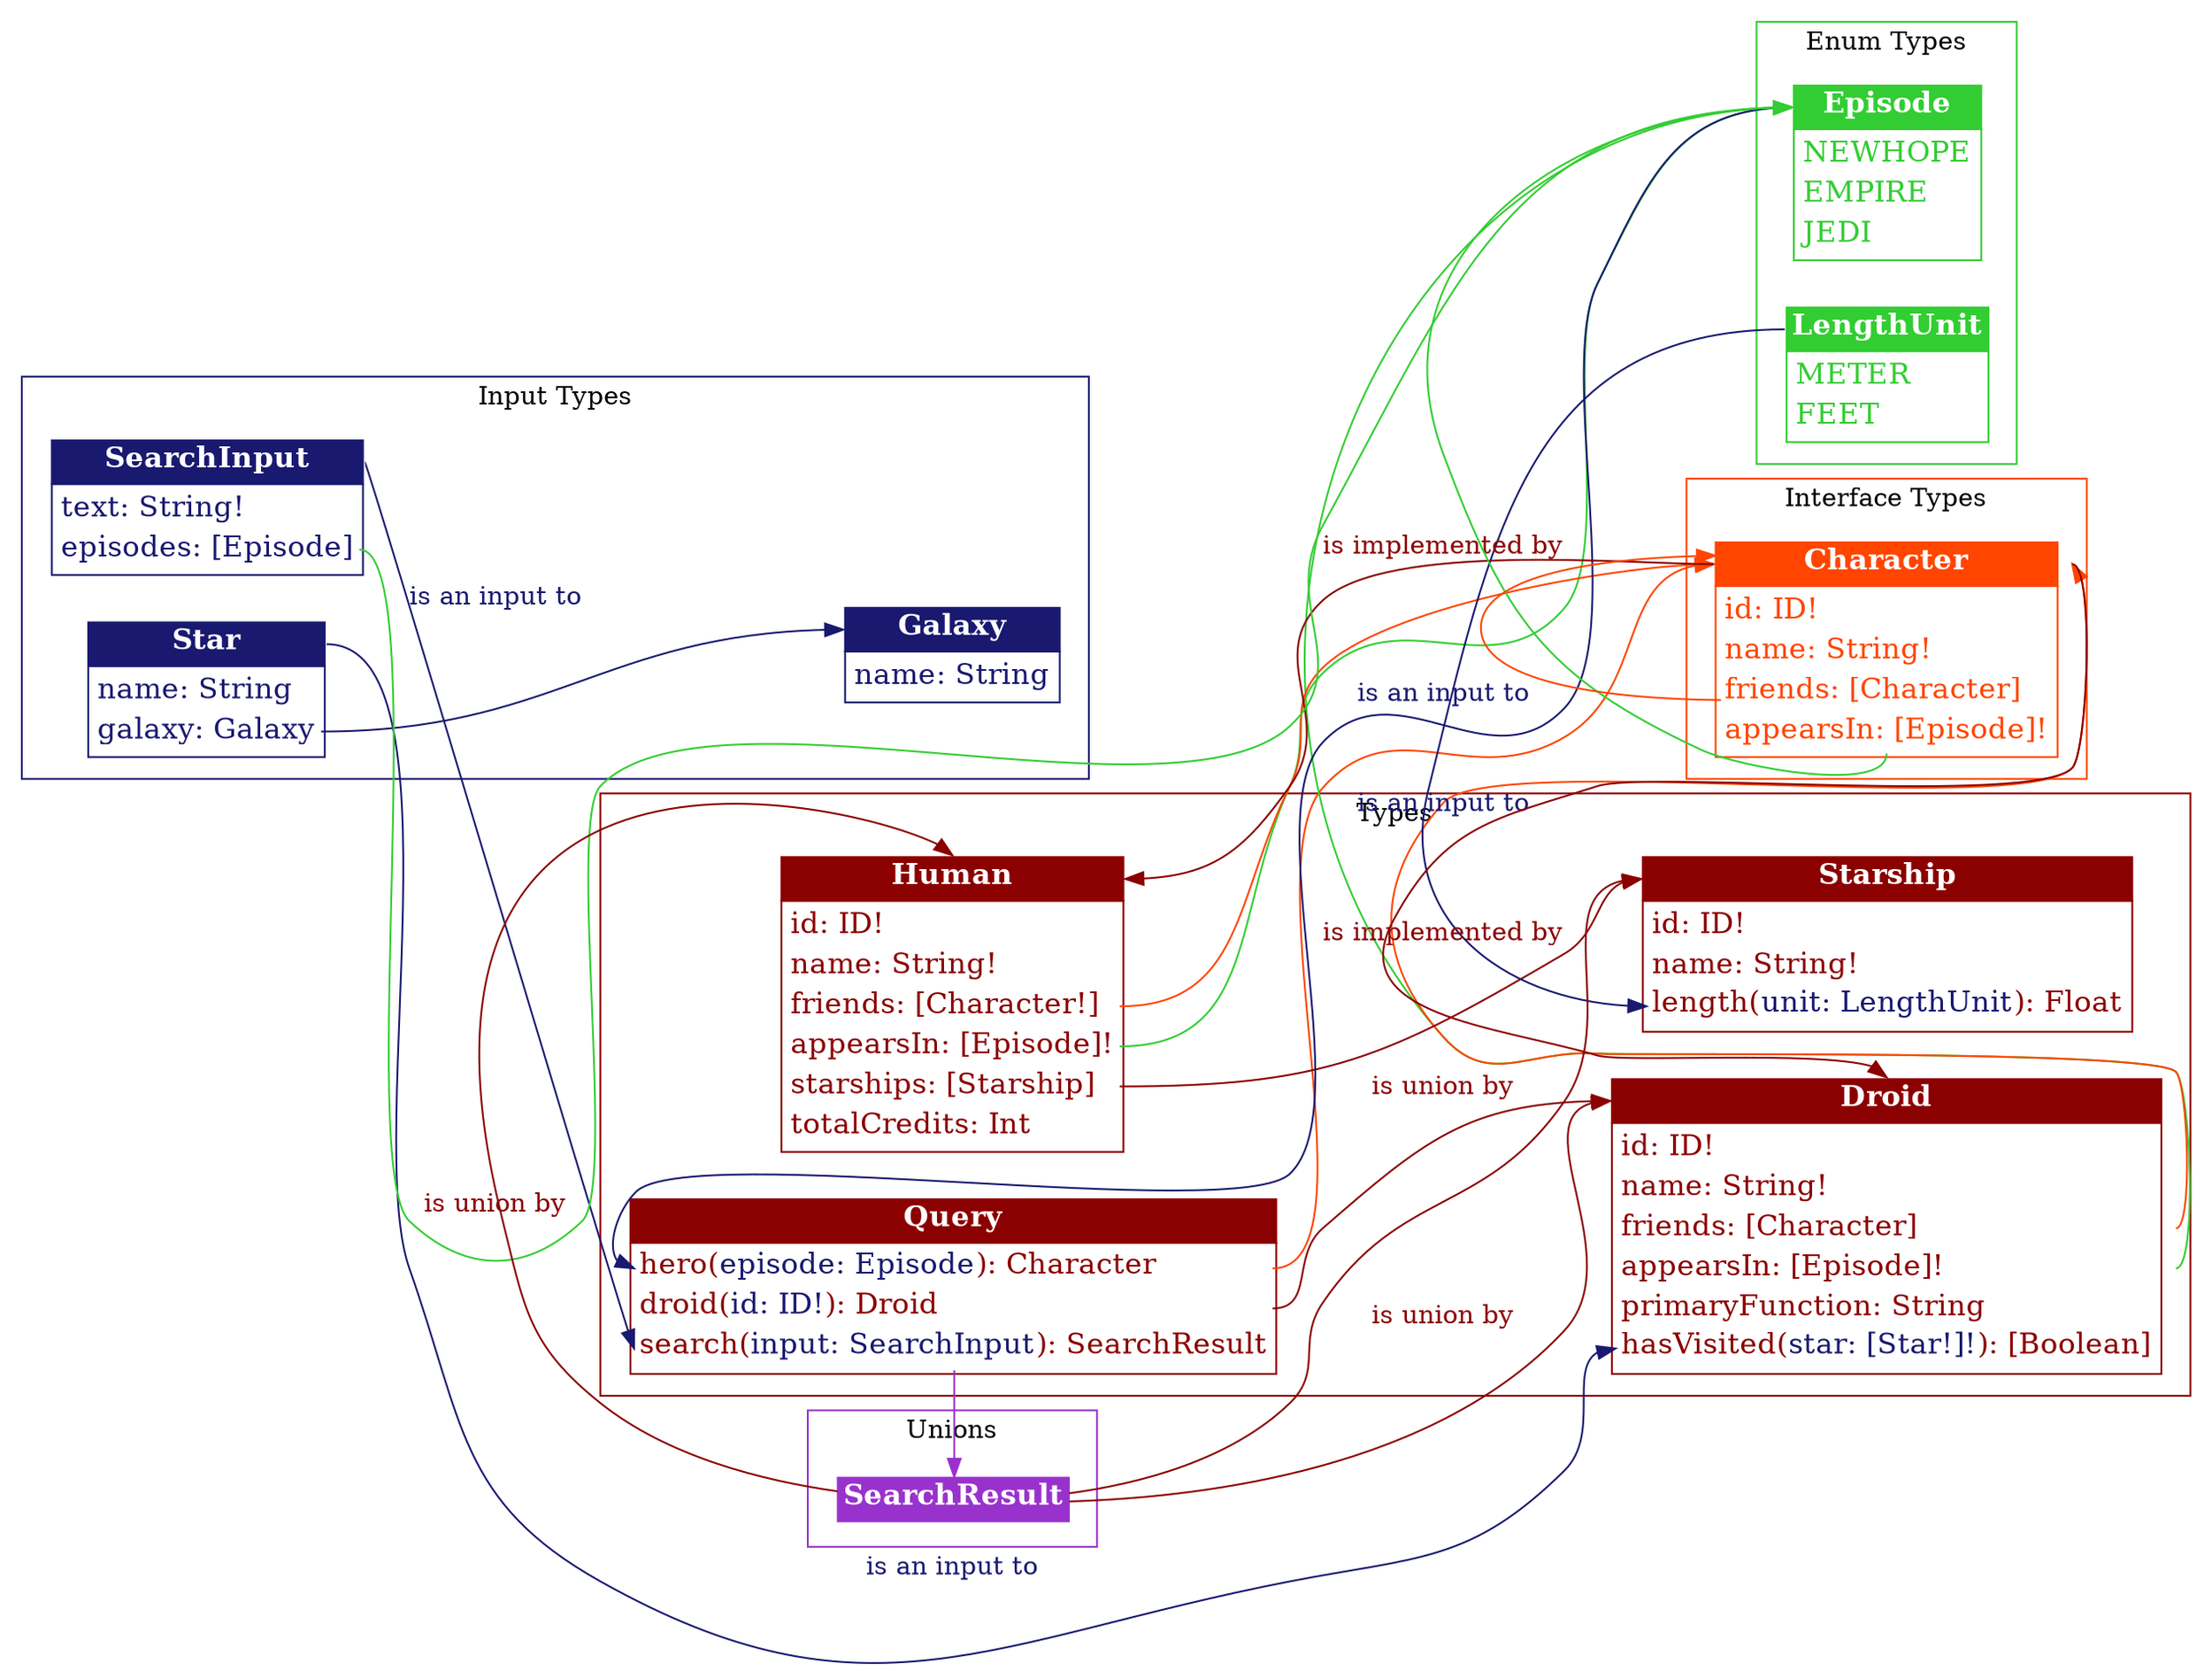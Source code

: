 digraph erd {
graph [
  rankdir = "LR"
];
node [
  fontsize = "16"
  shape = "plaintext"
];
edge [
];
subgraph cluster_0 {color=RED4;label="Types";"Query" [label=<<TABLE COLOR="RED4" BORDER="0" CELLBORDER="1" CELLSPACING="0"><TR><TD PORT="__title" BGCOLOR="RED4"><FONT COLOR="WHITE"><B>Query</B></FONT></TD></TR><TR><TD><TABLE COLOR="RED4" BORDER="0" CELLBORDER="0" CELLSPACING="0"><TR><TD ALIGN="LEFT" PORT="heroport"><FONT COLOR="RED4">hero(<FONT COLOR="MIDNIGHTBLUE">episode: Episode</FONT>): Character</FONT></TD></TR>,<TR><TD ALIGN="LEFT" PORT="droidport"><FONT COLOR="RED4">droid(<FONT COLOR="MIDNIGHTBLUE">id: ID!</FONT>): Droid</FONT></TD></TR>,<TR><TD ALIGN="LEFT" PORT="searchport"><FONT COLOR="RED4">search(<FONT COLOR="MIDNIGHTBLUE">input: SearchInput</FONT>): SearchResult</FONT></TD></TR></TABLE></TD></TR></TABLE>>];
"Droid" [label=<<TABLE COLOR="RED4" BORDER="0" CELLBORDER="1" CELLSPACING="0"><TR><TD PORT="__title" BGCOLOR="RED4"><FONT COLOR="WHITE"><B>Droid</B></FONT></TD></TR><TR><TD><TABLE COLOR="RED4" BORDER="0" CELLBORDER="0" CELLSPACING="0"><TR><TD ALIGN="LEFT" PORT="idport"><FONT COLOR="RED4">id: ID!</FONT></TD></TR>,<TR><TD ALIGN="LEFT" PORT="nameport"><FONT COLOR="RED4">name: String!</FONT></TD></TR>,<TR><TD ALIGN="LEFT" PORT="friendsport"><FONT COLOR="RED4">friends: [Character]</FONT></TD></TR>,<TR><TD ALIGN="LEFT" PORT="appearsInport"><FONT COLOR="RED4">appearsIn: [Episode]!</FONT></TD></TR>,<TR><TD ALIGN="LEFT" PORT="primaryFunctionport"><FONT COLOR="RED4">primaryFunction: String</FONT></TD></TR>,<TR><TD ALIGN="LEFT" PORT="hasVisitedport"><FONT COLOR="RED4">hasVisited(<FONT COLOR="MIDNIGHTBLUE">star: [Star!]!</FONT>): [Boolean]</FONT></TD></TR></TABLE></TD></TR></TABLE>>];
"Human" [label=<<TABLE COLOR="RED4" BORDER="0" CELLBORDER="1" CELLSPACING="0"><TR><TD PORT="__title" BGCOLOR="RED4"><FONT COLOR="WHITE"><B>Human</B></FONT></TD></TR><TR><TD><TABLE COLOR="RED4" BORDER="0" CELLBORDER="0" CELLSPACING="0"><TR><TD ALIGN="LEFT" PORT="idport"><FONT COLOR="RED4">id: ID!</FONT></TD></TR>,<TR><TD ALIGN="LEFT" PORT="nameport"><FONT COLOR="RED4">name: String!</FONT></TD></TR>,<TR><TD ALIGN="LEFT" PORT="friendsport"><FONT COLOR="RED4">friends: [Character!]</FONT></TD></TR>,<TR><TD ALIGN="LEFT" PORT="appearsInport"><FONT COLOR="RED4">appearsIn: [Episode]!</FONT></TD></TR>,<TR><TD ALIGN="LEFT" PORT="starshipsport"><FONT COLOR="RED4">starships: [Starship]</FONT></TD></TR>,<TR><TD ALIGN="LEFT" PORT="totalCreditsport"><FONT COLOR="RED4">totalCredits: Int</FONT></TD></TR></TABLE></TD></TR></TABLE>>];
"Starship" [label=<<TABLE COLOR="RED4" BORDER="0" CELLBORDER="1" CELLSPACING="0"><TR><TD PORT="__title" BGCOLOR="RED4"><FONT COLOR="WHITE"><B>Starship</B></FONT></TD></TR><TR><TD><TABLE COLOR="RED4" BORDER="0" CELLBORDER="0" CELLSPACING="0"><TR><TD ALIGN="LEFT" PORT="idport"><FONT COLOR="RED4">id: ID!</FONT></TD></TR>,<TR><TD ALIGN="LEFT" PORT="nameport"><FONT COLOR="RED4">name: String!</FONT></TD></TR>,<TR><TD ALIGN="LEFT" PORT="lengthport"><FONT COLOR="RED4">length(<FONT COLOR="MIDNIGHTBLUE">unit: LengthUnit</FONT>): Float</FONT></TD></TR></TABLE></TD></TR></TABLE>>];}

subgraph cluster_1 {color=LIMEGREEN;label="Enum Types";"Episode" [label=<<TABLE COLOR="LIMEGREEN" BORDER="0" CELLBORDER="1" CELLSPACING="0"><TR><TD PORT="__title" BGCOLOR="LIMEGREEN"><FONT COLOR="WHITE"><B>Episode</B></FONT></TD></TR><TR><TD><TABLE COLOR="LIMEGREEN" BORDER="0" CELLBORDER="0" CELLSPACING="0"><TR><TD ALIGN="LEFT" PORT="NEWHOPEport"><FONT COLOR="LIMEGREEN">NEWHOPE</FONT></TD></TR>,<TR><TD ALIGN="LEFT" PORT="EMPIREport"><FONT COLOR="LIMEGREEN">EMPIRE</FONT></TD></TR>,<TR><TD ALIGN="LEFT" PORT="JEDIport"><FONT COLOR="LIMEGREEN">JEDI</FONT></TD></TR></TABLE></TD></TR></TABLE>>];
"LengthUnit" [label=<<TABLE COLOR="LIMEGREEN" BORDER="0" CELLBORDER="1" CELLSPACING="0"><TR><TD PORT="__title" BGCOLOR="LIMEGREEN"><FONT COLOR="WHITE"><B>LengthUnit</B></FONT></TD></TR><TR><TD><TABLE COLOR="LIMEGREEN" BORDER="0" CELLBORDER="0" CELLSPACING="0"><TR><TD ALIGN="LEFT" PORT="METERport"><FONT COLOR="LIMEGREEN">METER</FONT></TD></TR>,<TR><TD ALIGN="LEFT" PORT="FEETport"><FONT COLOR="LIMEGREEN">FEET</FONT></TD></TR></TABLE></TD></TR></TABLE>>];}

subgraph cluster_2 {color=ORANGERED;label="Interface Types";"Character" [label=<<TABLE COLOR="ORANGERED" BORDER="0" CELLBORDER="1" CELLSPACING="0"><TR><TD PORT="__title" BGCOLOR="ORANGERED"><FONT COLOR="WHITE"><B>Character</B></FONT></TD></TR><TR><TD><TABLE COLOR="ORANGERED" BORDER="0" CELLBORDER="0" CELLSPACING="0"><TR><TD ALIGN="LEFT" PORT="idport"><FONT COLOR="ORANGERED">id: ID!</FONT></TD></TR>,<TR><TD ALIGN="LEFT" PORT="nameport"><FONT COLOR="ORANGERED">name: String!</FONT></TD></TR>,<TR><TD ALIGN="LEFT" PORT="friendsport"><FONT COLOR="ORANGERED">friends: [Character]</FONT></TD></TR>,<TR><TD ALIGN="LEFT" PORT="appearsInport"><FONT COLOR="ORANGERED">appearsIn: [Episode]!</FONT></TD></TR></TABLE></TD></TR></TABLE>>];}

subgraph cluster_3 {color=MIDNIGHTBLUE;label="Input Types";"Star" [label=<<TABLE COLOR="MIDNIGHTBLUE" BORDER="0" CELLBORDER="1" CELLSPACING="0"><TR><TD PORT="__title" BGCOLOR="MIDNIGHTBLUE"><FONT COLOR="WHITE"><B>Star</B></FONT></TD></TR><TR><TD><TABLE COLOR="MIDNIGHTBLUE" BORDER="0" CELLBORDER="0" CELLSPACING="0"><TR><TD ALIGN="LEFT" PORT="nameport"><FONT COLOR="MIDNIGHTBLUE">name: String</FONT></TD></TR>,<TR><TD ALIGN="LEFT" PORT="galaxyport"><FONT COLOR="MIDNIGHTBLUE">galaxy: Galaxy</FONT></TD></TR></TABLE></TD></TR></TABLE>>];
"Galaxy" [label=<<TABLE COLOR="MIDNIGHTBLUE" BORDER="0" CELLBORDER="1" CELLSPACING="0"><TR><TD PORT="__title" BGCOLOR="MIDNIGHTBLUE"><FONT COLOR="WHITE"><B>Galaxy</B></FONT></TD></TR><TR><TD><TABLE COLOR="MIDNIGHTBLUE" BORDER="0" CELLBORDER="0" CELLSPACING="0"><TR><TD ALIGN="LEFT" PORT="nameport"><FONT COLOR="MIDNIGHTBLUE">name: String</FONT></TD></TR></TABLE></TD></TR></TABLE>>];
"SearchInput" [label=<<TABLE COLOR="MIDNIGHTBLUE" BORDER="0" CELLBORDER="1" CELLSPACING="0"><TR><TD PORT="__title" BGCOLOR="MIDNIGHTBLUE"><FONT COLOR="WHITE"><B>SearchInput</B></FONT></TD></TR><TR><TD><TABLE COLOR="MIDNIGHTBLUE" BORDER="0" CELLBORDER="0" CELLSPACING="0"><TR><TD ALIGN="LEFT" PORT="textport"><FONT COLOR="MIDNIGHTBLUE">text: String!</FONT></TD></TR>,<TR><TD ALIGN="LEFT" PORT="episodesport"><FONT COLOR="MIDNIGHTBLUE">episodes: [Episode]</FONT></TD></TR></TABLE></TD></TR></TABLE>>];}

subgraph cluster_4 {color=DARKORCHID;label="Unions";"SearchResult" [label=<<TABLE COLOR="DARKORCHID" BORDER="0" CELLBORDER="1" CELLSPACING="0"><TR><TD PORT="__title" BGCOLOR="DARKORCHID"><FONT COLOR="WHITE"><B>SearchResult</B></FONT></TD></TR></TABLE>>];}



"Query":heroport -> "Character":__title [color="ORANGERED" fontcolor="ORANGERED"];
"Episode":__title -> "Query":heroport:w [color="MIDNIGHTBLUE" fontcolor="MIDNIGHTBLUE" label="is an input to"];
"Query":droidport -> "Droid":__title [color="RED4" fontcolor="RED4"];
"Query":searchport -> "SearchResult":__title [color="DARKORCHID" fontcolor="DARKORCHID"];
"SearchInput":__title -> "Query":searchport:w [color="MIDNIGHTBLUE" fontcolor="MIDNIGHTBLUE" label="is an input to"];
"Droid":friendsport -> "Character":__title [color="ORANGERED" fontcolor="ORANGERED"];
"Droid":appearsInport -> "Episode":__title [color="LIMEGREEN" fontcolor="LIMEGREEN"];
"Star":__title -> "Droid":hasVisitedport:w [color="MIDNIGHTBLUE" fontcolor="MIDNIGHTBLUE" label="is an input to"];
"Human":friendsport -> "Character":__title [color="ORANGERED" fontcolor="ORANGERED"];
"Human":appearsInport -> "Episode":__title [color="LIMEGREEN" fontcolor="LIMEGREEN"];
"Human":starshipsport -> "Starship":__title [color="RED4" fontcolor="RED4"];
"LengthUnit":__title -> "Starship":lengthport:w [color="MIDNIGHTBLUE" fontcolor="MIDNIGHTBLUE" label="is an input to"];
"Character":friendsport -> "Character":__title [color="ORANGERED" fontcolor="ORANGERED"];
"Character":appearsInport -> "Episode":__title [color="LIMEGREEN" fontcolor="LIMEGREEN"];
"Character":__title -> "Droid":__title [color="RED4" fontcolor="RED4" label="is implemented by"];
"Character":__title -> "Human":__title [color="RED4" fontcolor="RED4" label="is implemented by"];
"Star":galaxyport -> "Galaxy":__title [color="MIDNIGHTBLUE" fontcolor="MIDNIGHTBLUE"];
"SearchInput":episodesport -> "Episode":__title [color="LIMEGREEN" fontcolor="LIMEGREEN"];
"SearchResult":__title -> "Human":__title [color="RED4" fontcolor="RED4" label="is union by"];
"SearchResult":__title -> "Droid":__title [color="RED4" fontcolor="RED4" label="is union by"];
"SearchResult":__title -> "Starship":__title [color="RED4" fontcolor="RED4" label="is union by"];


}
